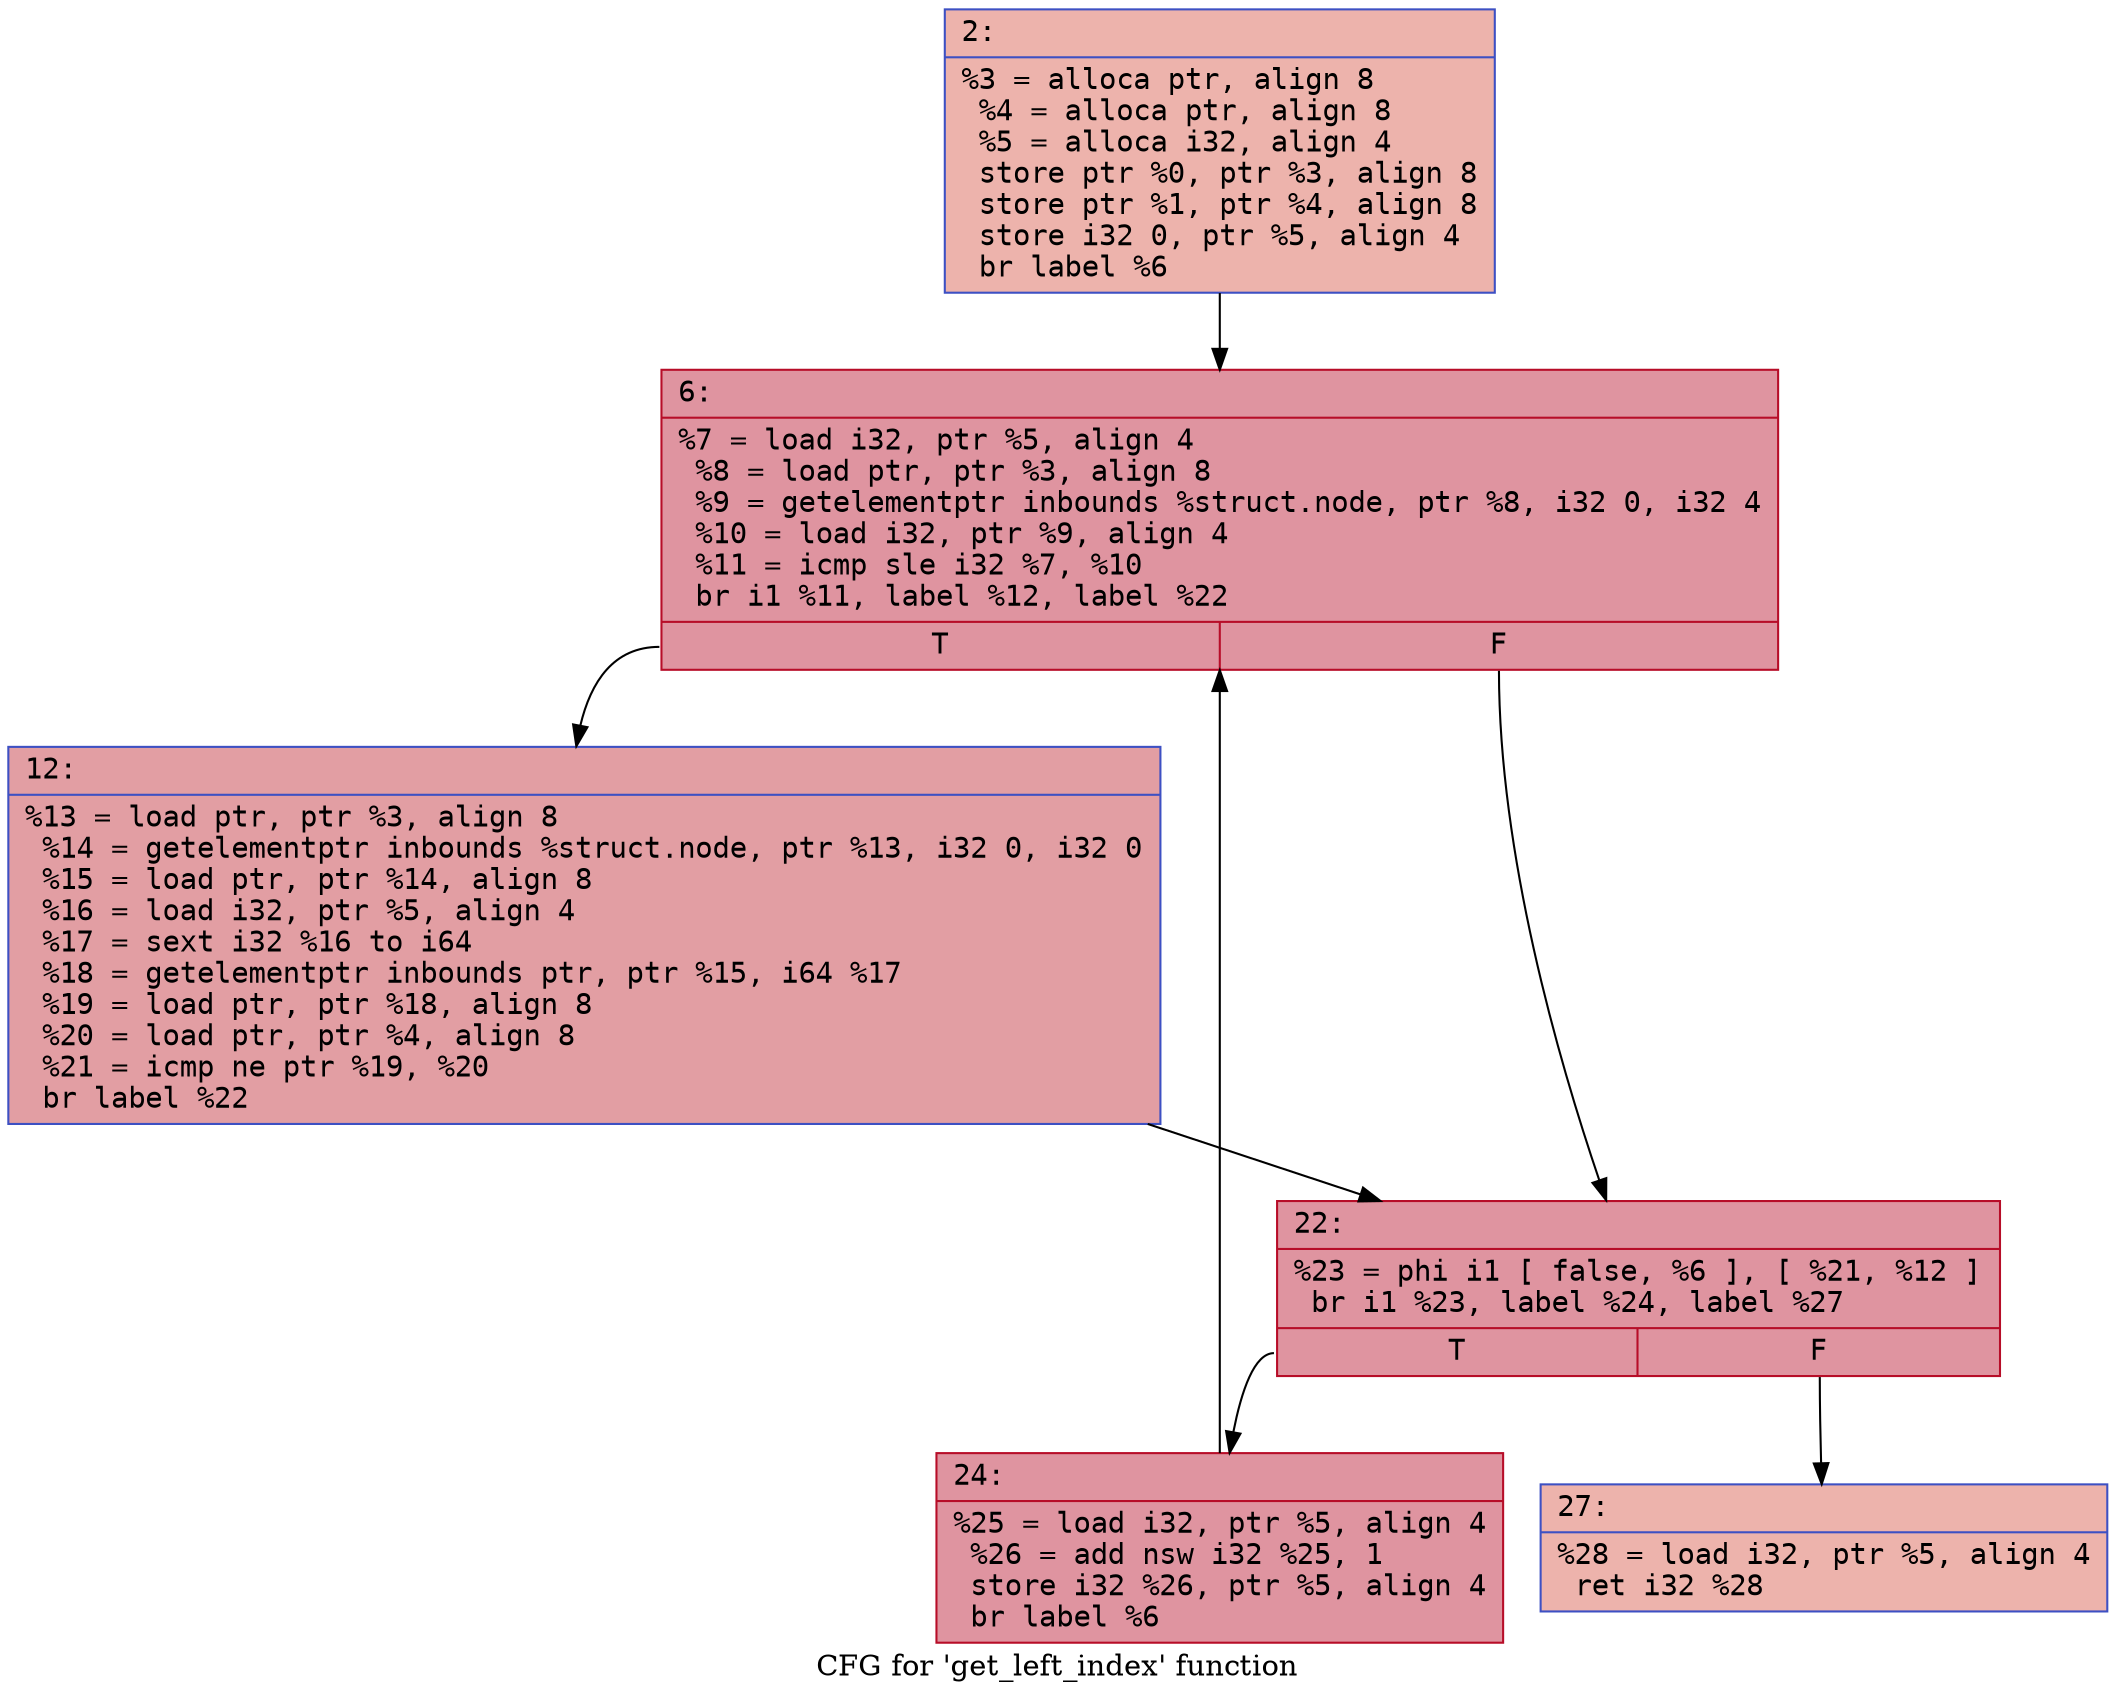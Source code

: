 digraph "CFG for 'get_left_index' function" {
	label="CFG for 'get_left_index' function";

	Node0x600002029450 [shape=record,color="#3d50c3ff", style=filled, fillcolor="#d6524470" fontname="Courier",label="{2:\l|  %3 = alloca ptr, align 8\l  %4 = alloca ptr, align 8\l  %5 = alloca i32, align 4\l  store ptr %0, ptr %3, align 8\l  store ptr %1, ptr %4, align 8\l  store i32 0, ptr %5, align 4\l  br label %6\l}"];
	Node0x600002029450 -> Node0x6000020294a0[tooltip="2 -> 6\nProbability 100.00%" ];
	Node0x6000020294a0 [shape=record,color="#b70d28ff", style=filled, fillcolor="#b70d2870" fontname="Courier",label="{6:\l|  %7 = load i32, ptr %5, align 4\l  %8 = load ptr, ptr %3, align 8\l  %9 = getelementptr inbounds %struct.node, ptr %8, i32 0, i32 4\l  %10 = load i32, ptr %9, align 4\l  %11 = icmp sle i32 %7, %10\l  br i1 %11, label %12, label %22\l|{<s0>T|<s1>F}}"];
	Node0x6000020294a0:s0 -> Node0x6000020294f0[tooltip="6 -> 12\nProbability 50.00%" ];
	Node0x6000020294a0:s1 -> Node0x600002029540[tooltip="6 -> 22\nProbability 50.00%" ];
	Node0x6000020294f0 [shape=record,color="#3d50c3ff", style=filled, fillcolor="#be242e70" fontname="Courier",label="{12:\l|  %13 = load ptr, ptr %3, align 8\l  %14 = getelementptr inbounds %struct.node, ptr %13, i32 0, i32 0\l  %15 = load ptr, ptr %14, align 8\l  %16 = load i32, ptr %5, align 4\l  %17 = sext i32 %16 to i64\l  %18 = getelementptr inbounds ptr, ptr %15, i64 %17\l  %19 = load ptr, ptr %18, align 8\l  %20 = load ptr, ptr %4, align 8\l  %21 = icmp ne ptr %19, %20\l  br label %22\l}"];
	Node0x6000020294f0 -> Node0x600002029540[tooltip="12 -> 22\nProbability 100.00%" ];
	Node0x600002029540 [shape=record,color="#b70d28ff", style=filled, fillcolor="#b70d2870" fontname="Courier",label="{22:\l|  %23 = phi i1 [ false, %6 ], [ %21, %12 ]\l  br i1 %23, label %24, label %27\l|{<s0>T|<s1>F}}"];
	Node0x600002029540:s0 -> Node0x600002029590[tooltip="22 -> 24\nProbability 96.88%" ];
	Node0x600002029540:s1 -> Node0x6000020295e0[tooltip="22 -> 27\nProbability 3.12%" ];
	Node0x600002029590 [shape=record,color="#b70d28ff", style=filled, fillcolor="#b70d2870" fontname="Courier",label="{24:\l|  %25 = load i32, ptr %5, align 4\l  %26 = add nsw i32 %25, 1\l  store i32 %26, ptr %5, align 4\l  br label %6\l}"];
	Node0x600002029590 -> Node0x6000020294a0[tooltip="24 -> 6\nProbability 100.00%" ];
	Node0x6000020295e0 [shape=record,color="#3d50c3ff", style=filled, fillcolor="#d6524470" fontname="Courier",label="{27:\l|  %28 = load i32, ptr %5, align 4\l  ret i32 %28\l}"];
}
